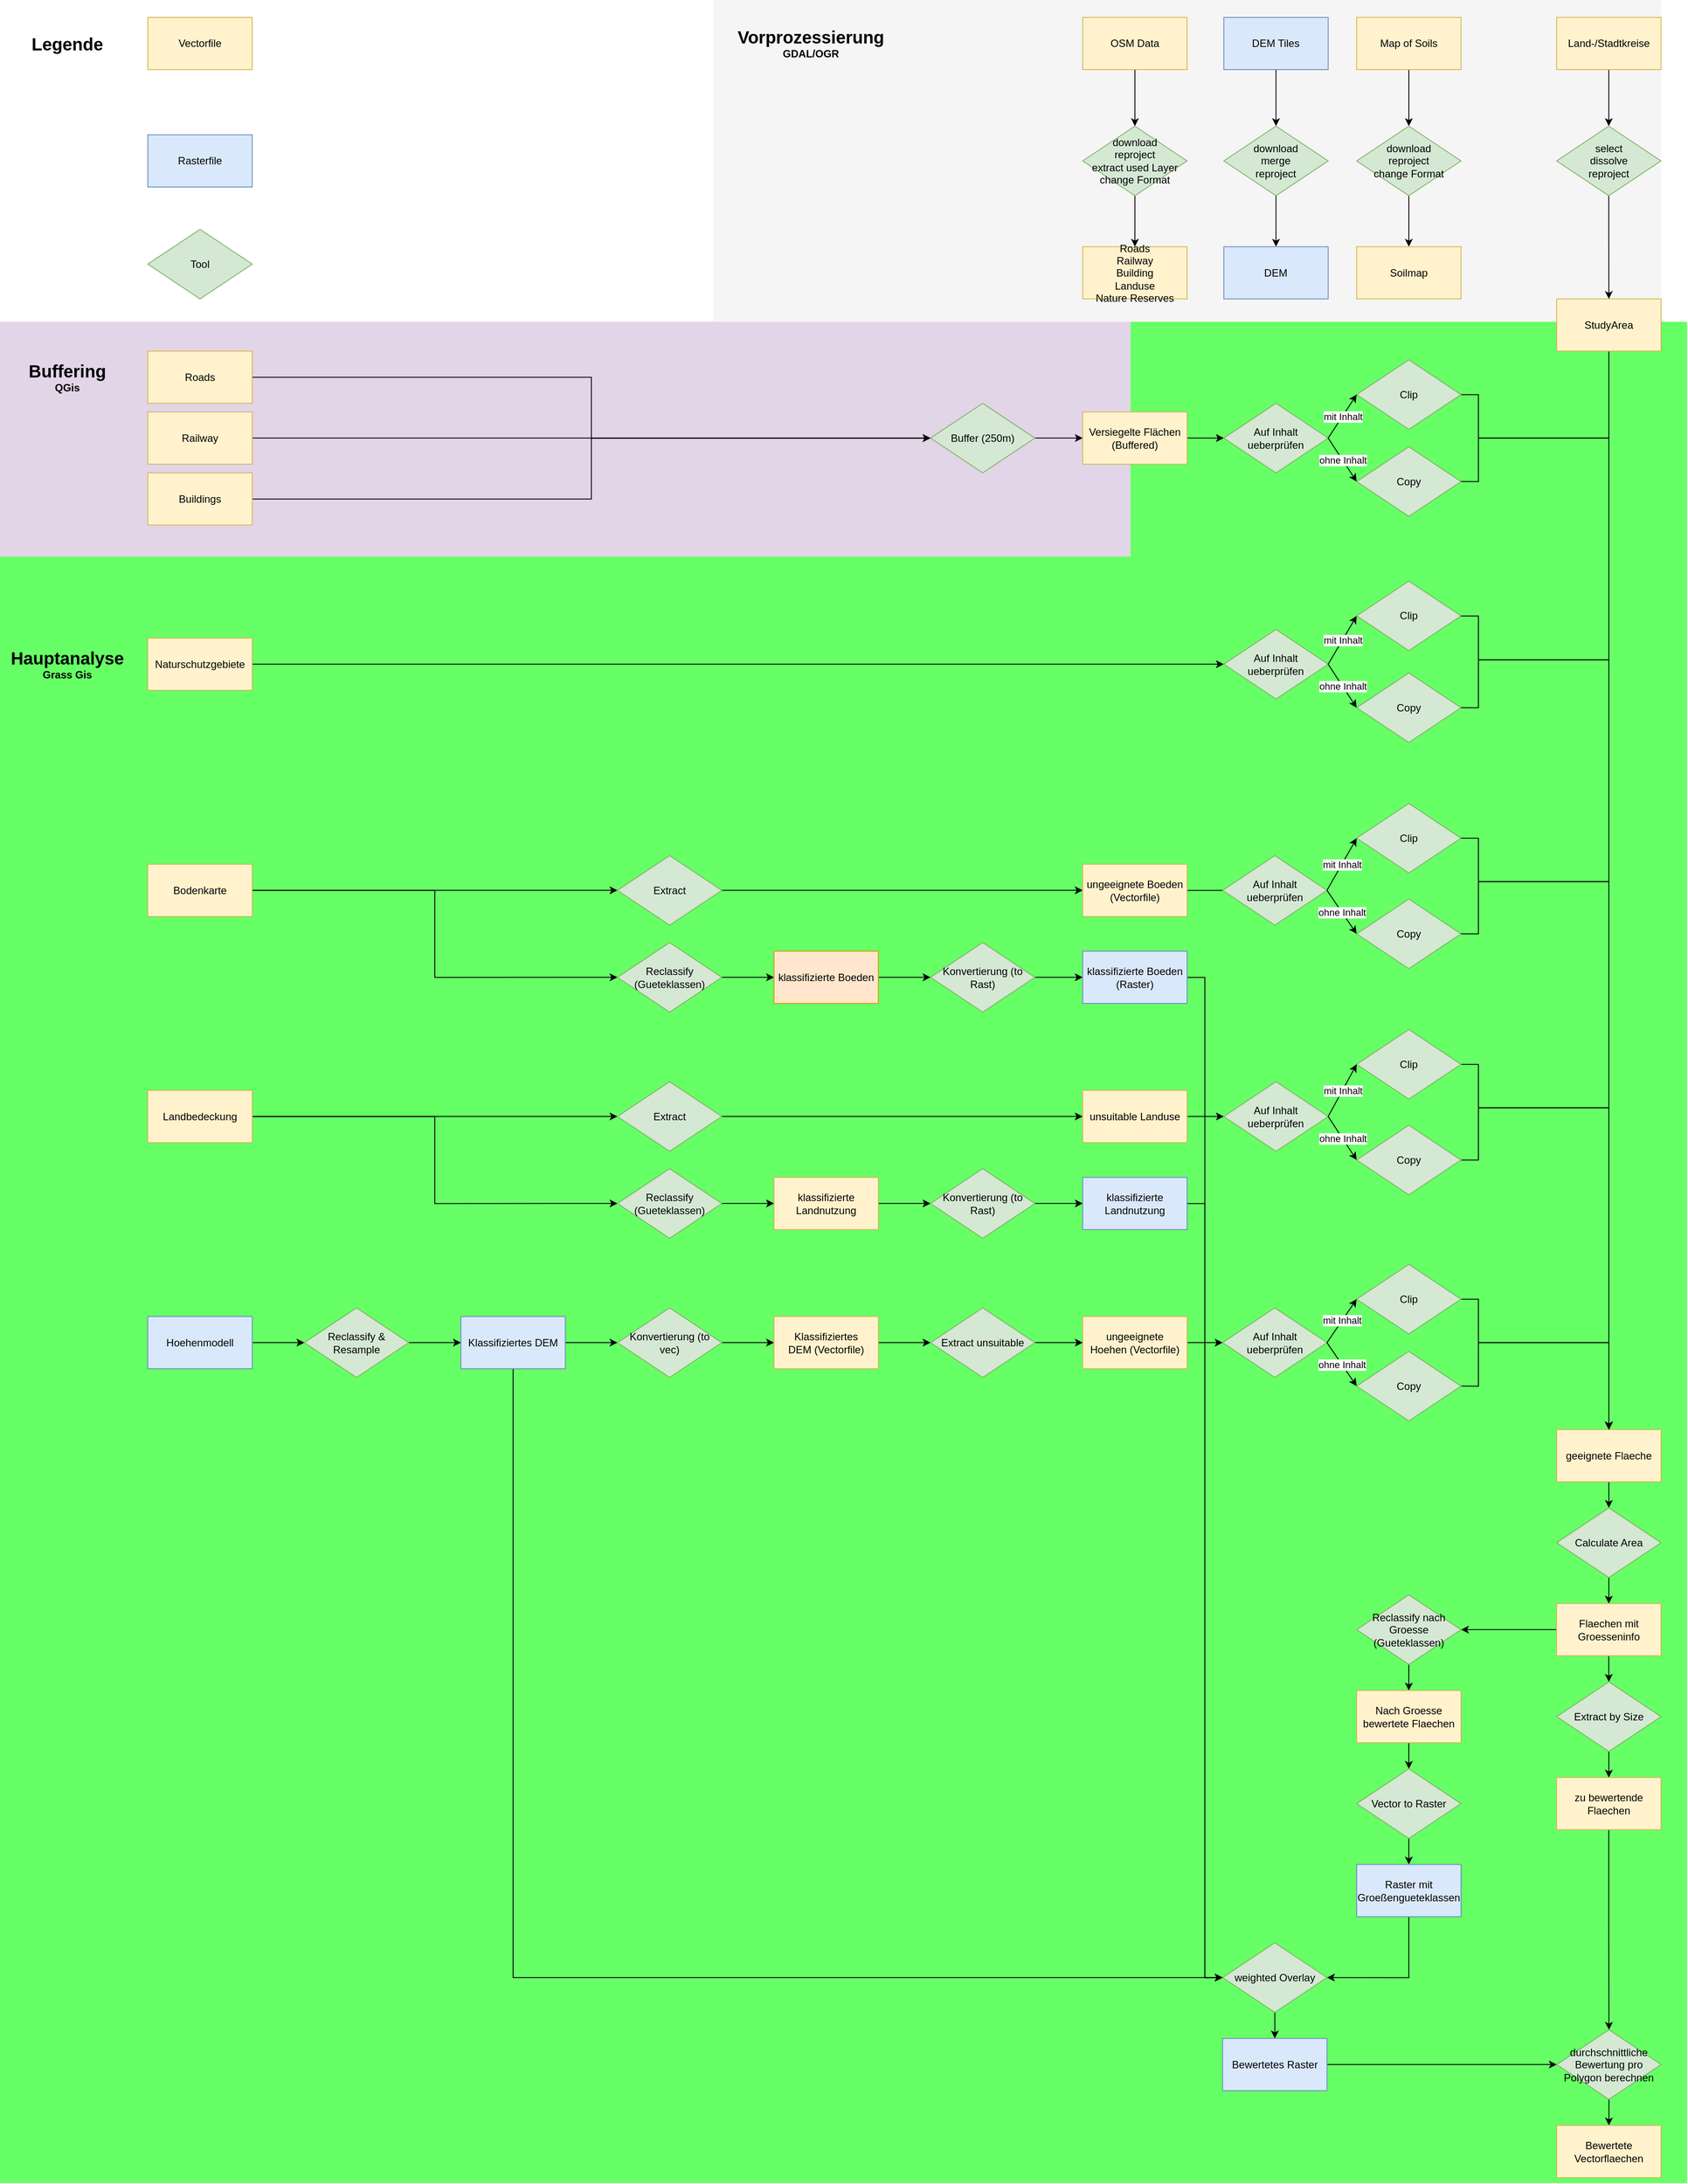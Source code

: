 <mxfile version="12.5.8" type="github">
  <diagram name="Page-1" id="74e2e168-ea6b-b213-b513-2b3c1d86103e">
    <mxGraphModel dx="5252" dy="2192" grid="1" gridSize="10" guides="1" tooltips="1" connect="1" arrows="1" fold="1" page="1" pageScale="1" pageWidth="1100" pageHeight="850" background="#ffffff" math="0" shadow="0">
      <root>
        <mxCell id="0"/>
        <mxCell id="1" parent="0"/>
        <mxCell id="8oQanXWnrEZ4gpZD9yEe-110" value="" style="rounded=0;whiteSpace=wrap;html=1;strokeColor=none;fillColor=#FFFFFF;fontColor=#333333;" vertex="1" parent="1">
          <mxGeometry x="-850" y="30" width="830" height="370" as="geometry"/>
        </mxCell>
        <mxCell id="8oQanXWnrEZ4gpZD9yEe-109" value="" style="rounded=0;whiteSpace=wrap;html=1;strokeColor=none;fillColor=#66FF66;fontColor=#ffffff;" vertex="1" parent="1">
          <mxGeometry x="-850" y="400" width="1940" height="2140" as="geometry"/>
        </mxCell>
        <mxCell id="8oQanXWnrEZ4gpZD9yEe-1" value="" style="rounded=0;whiteSpace=wrap;html=1;fillColor=#e1d5e7;strokeColor=none;" vertex="1" parent="1">
          <mxGeometry x="-850" y="400" width="1300" height="270" as="geometry"/>
        </mxCell>
        <mxCell id="02k9XBF83qQ_lQAx6dkW-22" value="" style="rounded=0;whiteSpace=wrap;html=1;strokeColor=none;fillColor=#f5f5f5;fontColor=#333333;" parent="1" vertex="1">
          <mxGeometry x="-30.08" y="30" width="1090" height="370" as="geometry"/>
        </mxCell>
        <mxCell id="8oQanXWnrEZ4gpZD9yEe-61" value="" style="edgeStyle=orthogonalEdgeStyle;rounded=0;orthogonalLoop=1;jettySize=auto;html=1;entryX=0.5;entryY=0;entryDx=0;entryDy=0;" edge="1" parent="1" source="YQuQHNUxm1Ny_sPRnxGU-1" target="YQuQHNUxm1Ny_sPRnxGU-9">
          <mxGeometry relative="1" as="geometry">
            <mxPoint x="1000.0" y="1873.67" as="targetPoint"/>
          </mxGeometry>
        </mxCell>
        <mxCell id="YQuQHNUxm1Ny_sPRnxGU-1" value="StudyArea" style="rounded=0;whiteSpace=wrap;html=1;fillColor=#fff2cc;strokeColor=#d6b656;" parent="1" vertex="1">
          <mxGeometry x="940.0" y="373.67" width="120" height="60" as="geometry"/>
        </mxCell>
        <mxCell id="8oQanXWnrEZ4gpZD9yEe-12" value="" style="edgeStyle=orthogonalEdgeStyle;rounded=0;orthogonalLoop=1;jettySize=auto;html=1;" edge="1" parent="1" source="YQuQHNUxm1Ny_sPRnxGU-2" target="8oQanXWnrEZ4gpZD9yEe-9">
          <mxGeometry relative="1" as="geometry"/>
        </mxCell>
        <mxCell id="YQuQHNUxm1Ny_sPRnxGU-2" value="Versiegelte Flächen (Buffered)" style="rounded=0;whiteSpace=wrap;html=1;fillColor=#fff2cc;strokeColor=#d6b656;" parent="1" vertex="1">
          <mxGeometry x="395" y="503.67" width="120" height="60" as="geometry"/>
        </mxCell>
        <mxCell id="YQuQHNUxm1Ny_sPRnxGU-3" value="Clip" style="rhombus;whiteSpace=wrap;html=1;fillColor=#d5e8d4;strokeColor=#82b366;" parent="1" vertex="1">
          <mxGeometry x="710.0" y="443.67" width="120" height="80" as="geometry"/>
        </mxCell>
        <mxCell id="8oQanXWnrEZ4gpZD9yEe-21" value="" style="edgeStyle=orthogonalEdgeStyle;rounded=0;orthogonalLoop=1;jettySize=auto;html=1;" edge="1" parent="1" source="YQuQHNUxm1Ny_sPRnxGU-5" target="YQuQHNUxm1Ny_sPRnxGU-2">
          <mxGeometry relative="1" as="geometry"/>
        </mxCell>
        <mxCell id="YQuQHNUxm1Ny_sPRnxGU-5" value="Buffer (250m)" style="rhombus;whiteSpace=wrap;html=1;fillColor=#d5e8d4;strokeColor=#82b366;" parent="1" vertex="1">
          <mxGeometry x="220" y="493.67" width="120" height="80" as="geometry"/>
        </mxCell>
        <mxCell id="YQuQHNUxm1Ny_sPRnxGU-8" style="edgeStyle=orthogonalEdgeStyle;rounded=0;orthogonalLoop=1;jettySize=auto;html=1;" parent="1" source="YQuQHNUxm1Ny_sPRnxGU-7" target="YQuQHNUxm1Ny_sPRnxGU-5" edge="1">
          <mxGeometry relative="1" as="geometry"/>
        </mxCell>
        <mxCell id="YQuQHNUxm1Ny_sPRnxGU-7" value="Railway" style="rounded=0;whiteSpace=wrap;html=1;fillColor=#fff2cc;strokeColor=#d6b656;" parent="1" vertex="1">
          <mxGeometry x="-680.0" y="503.67" width="120" height="60" as="geometry"/>
        </mxCell>
        <mxCell id="8oQanXWnrEZ4gpZD9yEe-92" value="" style="edgeStyle=orthogonalEdgeStyle;rounded=0;orthogonalLoop=1;jettySize=auto;html=1;" edge="1" parent="1" source="YQuQHNUxm1Ny_sPRnxGU-9" target="qFD4K8OoTw0i0g5v4AV5-72">
          <mxGeometry relative="1" as="geometry"/>
        </mxCell>
        <mxCell id="YQuQHNUxm1Ny_sPRnxGU-9" value="geeignete Flaeche" style="rounded=0;whiteSpace=wrap;html=1;fillColor=#fff2cc;strokeColor=#d6b656;" parent="1" vertex="1">
          <mxGeometry x="940.0" y="1673.67" width="120" height="60" as="geometry"/>
        </mxCell>
        <mxCell id="YQuQHNUxm1Ny_sPRnxGU-12" style="edgeStyle=orthogonalEdgeStyle;rounded=0;orthogonalLoop=1;jettySize=auto;html=1;" parent="1" edge="1">
          <mxGeometry relative="1" as="geometry">
            <mxPoint x="-40" y="259.857" as="sourcePoint"/>
          </mxGeometry>
        </mxCell>
        <mxCell id="YQuQHNUxm1Ny_sPRnxGU-14" style="edgeStyle=orthogonalEdgeStyle;rounded=0;orthogonalLoop=1;jettySize=auto;html=1;" parent="1" edge="1">
          <mxGeometry relative="1" as="geometry">
            <mxPoint x="117" y="260" as="sourcePoint"/>
          </mxGeometry>
        </mxCell>
        <mxCell id="YQuQHNUxm1Ny_sPRnxGU-17" style="edgeStyle=orthogonalEdgeStyle;rounded=0;orthogonalLoop=1;jettySize=auto;html=1;entryX=0;entryY=0.5;entryDx=0;entryDy=0;" parent="1" source="YQuQHNUxm1Ny_sPRnxGU-18" target="YQuQHNUxm1Ny_sPRnxGU-20" edge="1">
          <mxGeometry relative="1" as="geometry"/>
        </mxCell>
        <mxCell id="YQuQHNUxm1Ny_sPRnxGU-31" style="edgeStyle=orthogonalEdgeStyle;rounded=0;orthogonalLoop=1;jettySize=auto;html=1;entryX=0;entryY=0.5;entryDx=0;entryDy=0;" parent="1" source="YQuQHNUxm1Ny_sPRnxGU-18" target="YQuQHNUxm1Ny_sPRnxGU-30" edge="1">
          <mxGeometry relative="1" as="geometry"/>
        </mxCell>
        <mxCell id="YQuQHNUxm1Ny_sPRnxGU-18" value="Bodenkarte" style="rounded=0;whiteSpace=wrap;html=1;fillColor=#fff2cc;strokeColor=#d6b656;" parent="1" vertex="1">
          <mxGeometry x="-680.0" y="1023.67" width="120" height="60" as="geometry"/>
        </mxCell>
        <mxCell id="YQuQHNUxm1Ny_sPRnxGU-19" style="edgeStyle=orthogonalEdgeStyle;rounded=0;orthogonalLoop=1;jettySize=auto;html=1;entryX=0;entryY=0.5;entryDx=0;entryDy=0;" parent="1" source="YQuQHNUxm1Ny_sPRnxGU-20" target="YQuQHNUxm1Ny_sPRnxGU-40" edge="1">
          <mxGeometry relative="1" as="geometry">
            <mxPoint x="355" y="1053.67" as="targetPoint"/>
          </mxGeometry>
        </mxCell>
        <mxCell id="YQuQHNUxm1Ny_sPRnxGU-20" value="Extract" style="rhombus;whiteSpace=wrap;html=1;fillColor=#d5e8d4;strokeColor=#82b366;" parent="1" vertex="1">
          <mxGeometry x="-140" y="1013.67" width="120" height="80" as="geometry"/>
        </mxCell>
        <mxCell id="YQuQHNUxm1Ny_sPRnxGU-22" style="edgeStyle=orthogonalEdgeStyle;rounded=0;orthogonalLoop=1;jettySize=auto;html=1;" parent="1" source="YQuQHNUxm1Ny_sPRnxGU-23" target="YQuQHNUxm1Ny_sPRnxGU-25" edge="1">
          <mxGeometry relative="1" as="geometry"/>
        </mxCell>
        <mxCell id="YQuQHNUxm1Ny_sPRnxGU-57" value="" style="edgeStyle=orthogonalEdgeStyle;rounded=0;orthogonalLoop=1;jettySize=auto;html=1;entryX=0;entryY=0.5;entryDx=0;entryDy=0;" parent="1" source="YQuQHNUxm1Ny_sPRnxGU-23" target="YQuQHNUxm1Ny_sPRnxGU-54" edge="1">
          <mxGeometry relative="1" as="geometry">
            <mxPoint x="-360" y="1423.67" as="targetPoint"/>
          </mxGeometry>
        </mxCell>
        <mxCell id="YQuQHNUxm1Ny_sPRnxGU-23" value="Landbedeckung" style="rounded=0;whiteSpace=wrap;html=1;fillColor=#fff2cc;strokeColor=#d6b656;" parent="1" vertex="1">
          <mxGeometry x="-680.0" y="1283.67" width="120" height="60" as="geometry"/>
        </mxCell>
        <mxCell id="YQuQHNUxm1Ny_sPRnxGU-24" style="edgeStyle=orthogonalEdgeStyle;rounded=0;orthogonalLoop=1;jettySize=auto;html=1;entryX=0;entryY=0.5;entryDx=0;entryDy=0;" parent="1" source="YQuQHNUxm1Ny_sPRnxGU-25" target="YQuQHNUxm1Ny_sPRnxGU-26" edge="1">
          <mxGeometry relative="1" as="geometry"/>
        </mxCell>
        <mxCell id="YQuQHNUxm1Ny_sPRnxGU-25" value="Extract" style="rhombus;whiteSpace=wrap;html=1;fillColor=#d5e8d4;strokeColor=#82b366;" parent="1" vertex="1">
          <mxGeometry x="-140" y="1273.67" width="120" height="80" as="geometry"/>
        </mxCell>
        <mxCell id="8oQanXWnrEZ4gpZD9yEe-56" value="" style="edgeStyle=orthogonalEdgeStyle;rounded=0;orthogonalLoop=1;jettySize=auto;html=1;" edge="1" parent="1" source="YQuQHNUxm1Ny_sPRnxGU-26" target="8oQanXWnrEZ4gpZD9yEe-39">
          <mxGeometry relative="1" as="geometry"/>
        </mxCell>
        <mxCell id="YQuQHNUxm1Ny_sPRnxGU-26" value="unsuitable Landuse" style="rounded=0;whiteSpace=wrap;html=1;fillColor=#fff2cc;strokeColor=#d6b656;" parent="1" vertex="1">
          <mxGeometry x="395" y="1283.67" width="120" height="60" as="geometry"/>
        </mxCell>
        <mxCell id="YQuQHNUxm1Ny_sPRnxGU-34" style="edgeStyle=orthogonalEdgeStyle;rounded=0;orthogonalLoop=1;jettySize=auto;html=1;entryX=0;entryY=0.5;entryDx=0;entryDy=0;" parent="1" source="YQuQHNUxm1Ny_sPRnxGU-30" target="YQuQHNUxm1Ny_sPRnxGU-33" edge="1">
          <mxGeometry relative="1" as="geometry"/>
        </mxCell>
        <mxCell id="YQuQHNUxm1Ny_sPRnxGU-30" value="Reclassify (Gueteklassen)" style="rhombus;whiteSpace=wrap;html=1;fillColor=#d5e8d4;strokeColor=#82b366;" parent="1" vertex="1">
          <mxGeometry x="-140" y="1113.67" width="120" height="80" as="geometry"/>
        </mxCell>
        <mxCell id="sLjhUoRTDqOXU-zefFTP-9" value="" style="edgeStyle=orthogonalEdgeStyle;rounded=0;orthogonalLoop=1;jettySize=auto;html=1;entryX=0;entryY=0.5;entryDx=0;entryDy=0;" parent="1" source="YQuQHNUxm1Ny_sPRnxGU-33" target="sLjhUoRTDqOXU-zefFTP-8" edge="1">
          <mxGeometry relative="1" as="geometry">
            <mxPoint x="175" y="1193.67" as="targetPoint"/>
          </mxGeometry>
        </mxCell>
        <mxCell id="YQuQHNUxm1Ny_sPRnxGU-33" value="klassifizierte Boeden" style="rounded=0;whiteSpace=wrap;html=1;fillColor=#ffe6cc;strokeColor=#d79b00;" parent="1" vertex="1">
          <mxGeometry x="40.0" y="1123.67" width="120" height="60" as="geometry"/>
        </mxCell>
        <mxCell id="qFD4K8OoTw0i0g5v4AV5-62" value="" style="edgeStyle=orthogonalEdgeStyle;rounded=0;orthogonalLoop=1;jettySize=auto;html=1;" parent="1" source="YQuQHNUxm1Ny_sPRnxGU-37" target="qFD4K8OoTw0i0g5v4AV5-61" edge="1">
          <mxGeometry relative="1" as="geometry"/>
        </mxCell>
        <mxCell id="YQuQHNUxm1Ny_sPRnxGU-37" value="weighted Overlay" style="rhombus;whiteSpace=wrap;html=1;fillColor=#d5e8d4;strokeColor=#82b366;" parent="1" vertex="1">
          <mxGeometry x="555.88" y="2263.67" width="120" height="80" as="geometry"/>
        </mxCell>
        <mxCell id="YQuQHNUxm1Ny_sPRnxGU-41" value="" style="edgeStyle=orthogonalEdgeStyle;rounded=0;orthogonalLoop=1;jettySize=auto;html=1;" parent="1" source="YQuQHNUxm1Ny_sPRnxGU-40" edge="1">
          <mxGeometry relative="1" as="geometry">
            <mxPoint x="580.0" y="1053.67" as="targetPoint"/>
          </mxGeometry>
        </mxCell>
        <mxCell id="YQuQHNUxm1Ny_sPRnxGU-40" value="ungeeignete Boeden (Vectorfile)" style="rounded=0;whiteSpace=wrap;html=1;fillColor=#fff2cc;strokeColor=#d6b656;" parent="1" vertex="1">
          <mxGeometry x="395" y="1023.67" width="120" height="60" as="geometry"/>
        </mxCell>
        <mxCell id="YQuQHNUxm1Ny_sPRnxGU-53" style="edgeStyle=orthogonalEdgeStyle;rounded=0;orthogonalLoop=1;jettySize=auto;html=1;entryX=0;entryY=0.5;entryDx=0;entryDy=0;" parent="1" source="YQuQHNUxm1Ny_sPRnxGU-54" target="YQuQHNUxm1Ny_sPRnxGU-55" edge="1">
          <mxGeometry relative="1" as="geometry"/>
        </mxCell>
        <mxCell id="YQuQHNUxm1Ny_sPRnxGU-54" value="Reclassify (Gueteklassen)" style="rhombus;whiteSpace=wrap;html=1;fillColor=#d5e8d4;strokeColor=#82b366;" parent="1" vertex="1">
          <mxGeometry x="-140" y="1373.67" width="120" height="80" as="geometry"/>
        </mxCell>
        <mxCell id="02k9XBF83qQ_lQAx6dkW-16" value="" style="edgeStyle=orthogonalEdgeStyle;rounded=0;orthogonalLoop=1;jettySize=auto;html=1;" parent="1" source="YQuQHNUxm1Ny_sPRnxGU-55" target="02k9XBF83qQ_lQAx6dkW-15" edge="1">
          <mxGeometry relative="1" as="geometry"/>
        </mxCell>
        <mxCell id="YQuQHNUxm1Ny_sPRnxGU-55" value="klassifizierte Landnutzung" style="rounded=0;whiteSpace=wrap;html=1;fillColor=#fff2cc;strokeColor=#d6b656;" parent="1" vertex="1">
          <mxGeometry x="40.0" y="1383.67" width="120" height="60" as="geometry"/>
        </mxCell>
        <mxCell id="8oQanXWnrEZ4gpZD9yEe-58" value="" style="edgeStyle=orthogonalEdgeStyle;rounded=0;orthogonalLoop=1;jettySize=auto;html=1;" edge="1" parent="1" source="qFD4K8OoTw0i0g5v4AV5-1" target="qFD4K8OoTw0i0g5v4AV5-2">
          <mxGeometry relative="1" as="geometry"/>
        </mxCell>
        <mxCell id="qFD4K8OoTw0i0g5v4AV5-1" value="Hoehenmodell" style="rounded=0;whiteSpace=wrap;html=1;fillColor=#dae8fc;strokeColor=#6c8ebf;" parent="1" vertex="1">
          <mxGeometry x="-680.0" y="1543.67" width="120" height="60" as="geometry"/>
        </mxCell>
        <mxCell id="qFD4K8OoTw0i0g5v4AV5-5" value="" style="edgeStyle=orthogonalEdgeStyle;rounded=0;orthogonalLoop=1;jettySize=auto;html=1;" parent="1" source="qFD4K8OoTw0i0g5v4AV5-2" target="qFD4K8OoTw0i0g5v4AV5-4" edge="1">
          <mxGeometry relative="1" as="geometry"/>
        </mxCell>
        <mxCell id="qFD4K8OoTw0i0g5v4AV5-2" value="Reclassify &amp;amp; Resample" style="rhombus;whiteSpace=wrap;html=1;fillColor=#d5e8d4;strokeColor=#82b366;" parent="1" vertex="1">
          <mxGeometry x="-500" y="1533.67" width="120" height="80" as="geometry"/>
        </mxCell>
        <mxCell id="sLjhUoRTDqOXU-zefFTP-14" value="" style="edgeStyle=orthogonalEdgeStyle;rounded=0;orthogonalLoop=1;jettySize=auto;html=1;" parent="1" source="qFD4K8OoTw0i0g5v4AV5-4" target="qFD4K8OoTw0i0g5v4AV5-7" edge="1">
          <mxGeometry relative="1" as="geometry"/>
        </mxCell>
        <mxCell id="sLjhUoRTDqOXU-zefFTP-20" value="" style="edgeStyle=orthogonalEdgeStyle;rounded=0;orthogonalLoop=1;jettySize=auto;html=1;" parent="1" source="qFD4K8OoTw0i0g5v4AV5-4" target="YQuQHNUxm1Ny_sPRnxGU-37" edge="1">
          <mxGeometry relative="1" as="geometry">
            <mxPoint x="1037.25" y="3005.67" as="targetPoint"/>
            <Array as="points">
              <mxPoint x="-260" y="2303.67"/>
            </Array>
          </mxGeometry>
        </mxCell>
        <mxCell id="qFD4K8OoTw0i0g5v4AV5-4" value="Klassifiziertes DEM" style="rounded=0;whiteSpace=wrap;html=1;fillColor=#dae8fc;strokeColor=#6c8ebf;" parent="1" vertex="1">
          <mxGeometry x="-320" y="1543.67" width="120" height="60" as="geometry"/>
        </mxCell>
        <mxCell id="8oQanXWnrEZ4gpZD9yEe-5" value="" style="edgeStyle=orthogonalEdgeStyle;rounded=0;orthogonalLoop=1;jettySize=auto;html=1;" edge="1" parent="1" source="qFD4K8OoTw0i0g5v4AV5-7" target="8oQanXWnrEZ4gpZD9yEe-4">
          <mxGeometry relative="1" as="geometry"/>
        </mxCell>
        <mxCell id="qFD4K8OoTw0i0g5v4AV5-7" value="Konvertierung (to vec)" style="rhombus;whiteSpace=wrap;html=1;fillColor=#d5e8d4;strokeColor=#82b366;" parent="1" vertex="1">
          <mxGeometry x="-140" y="1533.67" width="120" height="80" as="geometry"/>
        </mxCell>
        <mxCell id="8oQanXWnrEZ4gpZD9yEe-57" value="" style="edgeStyle=orthogonalEdgeStyle;rounded=0;orthogonalLoop=1;jettySize=auto;html=1;" edge="1" parent="1" source="qFD4K8OoTw0i0g5v4AV5-10" target="8oQanXWnrEZ4gpZD9yEe-44">
          <mxGeometry relative="1" as="geometry"/>
        </mxCell>
        <mxCell id="qFD4K8OoTw0i0g5v4AV5-10" value="ungeeignete Hoehen&amp;nbsp;(Vectorfile)" style="rounded=0;whiteSpace=wrap;html=1;fillColor=#fff2cc;strokeColor=#d6b656;" parent="1" vertex="1">
          <mxGeometry x="395" y="1543.67" width="120" height="60" as="geometry"/>
        </mxCell>
        <mxCell id="8oQanXWnrEZ4gpZD9yEe-32" value="" style="edgeStyle=orthogonalEdgeStyle;rounded=0;orthogonalLoop=1;jettySize=auto;html=1;" edge="1" parent="1" source="qFD4K8OoTw0i0g5v4AV5-37" target="8oQanXWnrEZ4gpZD9yEe-28">
          <mxGeometry relative="1" as="geometry"/>
        </mxCell>
        <mxCell id="qFD4K8OoTw0i0g5v4AV5-37" value="Naturschutzgebiete" style="rounded=0;whiteSpace=wrap;html=1;fillColor=#fff2cc;strokeColor=#d6b656;" parent="1" vertex="1">
          <mxGeometry x="-680.0" y="763.67" width="120" height="60" as="geometry"/>
        </mxCell>
        <mxCell id="qFD4K8OoTw0i0g5v4AV5-54" value="" style="edgeStyle=orthogonalEdgeStyle;rounded=0;orthogonalLoop=1;jettySize=auto;html=1;" parent="1" source="qFD4K8OoTw0i0g5v4AV5-50" target="qFD4K8OoTw0i0g5v4AV5-53" edge="1">
          <mxGeometry relative="1" as="geometry"/>
        </mxCell>
        <mxCell id="qFD4K8OoTw0i0g5v4AV5-50" value="Reclassify nach Groesse (Gueteklassen)" style="rhombus;whiteSpace=wrap;html=1;fillColor=#d5e8d4;strokeColor=#82b366;" parent="1" vertex="1">
          <mxGeometry x="710.0" y="1863.67" width="120" height="80" as="geometry"/>
        </mxCell>
        <mxCell id="qFD4K8OoTw0i0g5v4AV5-57" value="" style="edgeStyle=orthogonalEdgeStyle;rounded=0;orthogonalLoop=1;jettySize=auto;html=1;entryX=0.5;entryY=0;entryDx=0;entryDy=0;" parent="1" source="qFD4K8OoTw0i0g5v4AV5-52" target="qFD4K8OoTw0i0g5v4AV5-58" edge="1">
          <mxGeometry relative="1" as="geometry">
            <mxPoint x="1375.42" y="2753.67" as="targetPoint"/>
          </mxGeometry>
        </mxCell>
        <mxCell id="qFD4K8OoTw0i0g5v4AV5-52" value="Vector to Raster" style="rhombus;whiteSpace=wrap;html=1;fillColor=#d5e8d4;strokeColor=#82b366;" parent="1" vertex="1">
          <mxGeometry x="710.0" y="2063.67" width="120" height="80" as="geometry"/>
        </mxCell>
        <mxCell id="qFD4K8OoTw0i0g5v4AV5-55" value="" style="edgeStyle=orthogonalEdgeStyle;rounded=0;orthogonalLoop=1;jettySize=auto;html=1;" parent="1" source="qFD4K8OoTw0i0g5v4AV5-53" target="qFD4K8OoTw0i0g5v4AV5-52" edge="1">
          <mxGeometry relative="1" as="geometry"/>
        </mxCell>
        <mxCell id="qFD4K8OoTw0i0g5v4AV5-53" value="Nach Groesse bewertete Flaechen" style="rounded=0;whiteSpace=wrap;html=1;fillColor=#fff2cc;strokeColor=#d6b656;" parent="1" vertex="1">
          <mxGeometry x="710.0" y="1973.67" width="120" height="60" as="geometry"/>
        </mxCell>
        <mxCell id="8oQanXWnrEZ4gpZD9yEe-103" value="" style="edgeStyle=orthogonalEdgeStyle;rounded=0;orthogonalLoop=1;jettySize=auto;html=1;entryX=1;entryY=0.5;entryDx=0;entryDy=0;" edge="1" parent="1" source="qFD4K8OoTw0i0g5v4AV5-58" target="YQuQHNUxm1Ny_sPRnxGU-37">
          <mxGeometry relative="1" as="geometry">
            <mxPoint x="770.0" y="2313.67" as="targetPoint"/>
            <Array as="points">
              <mxPoint x="770.0" y="2303.67"/>
            </Array>
          </mxGeometry>
        </mxCell>
        <mxCell id="qFD4K8OoTw0i0g5v4AV5-58" value="Raster mit Groeßengueteklassen" style="rounded=0;whiteSpace=wrap;html=1;fillColor=#dae8fc;strokeColor=#6c8ebf;" parent="1" vertex="1">
          <mxGeometry x="710.0" y="2173.67" width="120" height="60" as="geometry"/>
        </mxCell>
        <mxCell id="8oQanXWnrEZ4gpZD9yEe-101" value="" style="edgeStyle=orthogonalEdgeStyle;rounded=0;orthogonalLoop=1;jettySize=auto;html=1;entryX=0;entryY=0.5;entryDx=0;entryDy=0;" edge="1" parent="1" source="qFD4K8OoTw0i0g5v4AV5-61" target="qFD4K8OoTw0i0g5v4AV5-63">
          <mxGeometry relative="1" as="geometry">
            <mxPoint x="755.88" y="2403.67" as="targetPoint"/>
          </mxGeometry>
        </mxCell>
        <mxCell id="qFD4K8OoTw0i0g5v4AV5-61" value="Bewertetes Raster" style="rounded=0;whiteSpace=wrap;html=1;fillColor=#dae8fc;strokeColor=#6c8ebf;" parent="1" vertex="1">
          <mxGeometry x="555.88" y="2373.67" width="120" height="60" as="geometry"/>
        </mxCell>
        <mxCell id="qFD4K8OoTw0i0g5v4AV5-69" value="" style="edgeStyle=orthogonalEdgeStyle;rounded=0;orthogonalLoop=1;jettySize=auto;html=1;entryX=0.5;entryY=0;entryDx=0;entryDy=0;" parent="1" source="qFD4K8OoTw0i0g5v4AV5-63" target="qFD4K8OoTw0i0g5v4AV5-70" edge="1">
          <mxGeometry relative="1" as="geometry">
            <mxPoint x="1046.33" y="2523.67" as="targetPoint"/>
          </mxGeometry>
        </mxCell>
        <mxCell id="qFD4K8OoTw0i0g5v4AV5-63" value="durchschnittliche Bewertung pro Polygon berechnen" style="rhombus;whiteSpace=wrap;html=1;fillColor=#d5e8d4;strokeColor=#82b366;" parent="1" vertex="1">
          <mxGeometry x="940.08" y="2363.67" width="120" height="80" as="geometry"/>
        </mxCell>
        <mxCell id="qFD4K8OoTw0i0g5v4AV5-70" value="Bewertete Vectorflaechen" style="rounded=0;whiteSpace=wrap;html=1;fillColor=#fff2cc;strokeColor=#d6b656;" parent="1" vertex="1">
          <mxGeometry x="940.0" y="2473.67" width="120" height="60" as="geometry"/>
        </mxCell>
        <mxCell id="qFD4K8OoTw0i0g5v4AV5-71" value="" style="edgeStyle=orthogonalEdgeStyle;rounded=0;orthogonalLoop=1;jettySize=auto;html=1;" parent="1" source="qFD4K8OoTw0i0g5v4AV5-72" target="qFD4K8OoTw0i0g5v4AV5-74" edge="1">
          <mxGeometry relative="1" as="geometry"/>
        </mxCell>
        <mxCell id="qFD4K8OoTw0i0g5v4AV5-72" value="Calculate Area" style="rhombus;whiteSpace=wrap;html=1;fillColor=#d5e8d4;strokeColor=#82b366;" parent="1" vertex="1">
          <mxGeometry x="940.0" y="1763.67" width="120" height="80" as="geometry"/>
        </mxCell>
        <mxCell id="8oQanXWnrEZ4gpZD9yEe-93" value="" style="edgeStyle=orthogonalEdgeStyle;rounded=0;orthogonalLoop=1;jettySize=auto;html=1;" edge="1" parent="1" source="qFD4K8OoTw0i0g5v4AV5-74" target="qFD4K8OoTw0i0g5v4AV5-50">
          <mxGeometry relative="1" as="geometry"/>
        </mxCell>
        <mxCell id="8oQanXWnrEZ4gpZD9yEe-97" value="" style="edgeStyle=orthogonalEdgeStyle;rounded=0;orthogonalLoop=1;jettySize=auto;html=1;" edge="1" parent="1" source="qFD4K8OoTw0i0g5v4AV5-74" target="8oQanXWnrEZ4gpZD9yEe-96">
          <mxGeometry relative="1" as="geometry"/>
        </mxCell>
        <mxCell id="qFD4K8OoTw0i0g5v4AV5-74" value="Flaechen mit Groesseninfo" style="rounded=0;whiteSpace=wrap;html=1;fillColor=#fff2cc;strokeColor=#d6b656;" parent="1" vertex="1">
          <mxGeometry x="939.92" y="1873.67" width="120" height="60" as="geometry"/>
        </mxCell>
        <mxCell id="8oQanXWnrEZ4gpZD9yEe-99" value="" style="edgeStyle=orthogonalEdgeStyle;rounded=0;orthogonalLoop=1;jettySize=auto;html=1;" edge="1" parent="1" source="8oQanXWnrEZ4gpZD9yEe-94" target="qFD4K8OoTw0i0g5v4AV5-63">
          <mxGeometry relative="1" as="geometry"/>
        </mxCell>
        <mxCell id="8oQanXWnrEZ4gpZD9yEe-94" value="zu bewertende Flaechen" style="rounded=0;whiteSpace=wrap;html=1;fillColor=#fff2cc;strokeColor=#d6b656;" vertex="1" parent="1">
          <mxGeometry x="939.92" y="2073.67" width="120" height="60" as="geometry"/>
        </mxCell>
        <mxCell id="qFD4K8OoTw0i0g5v4AV5-77" value="Vectorfile" style="rounded=0;whiteSpace=wrap;html=1;fillColor=#fff2cc;strokeColor=#d6b656;" parent="1" vertex="1">
          <mxGeometry x="-680.0" y="50" width="120" height="60" as="geometry"/>
        </mxCell>
        <mxCell id="qFD4K8OoTw0i0g5v4AV5-78" value="Rasterfile" style="rounded=0;whiteSpace=wrap;html=1;fillColor=#dae8fc;strokeColor=#6c8ebf;" parent="1" vertex="1">
          <mxGeometry x="-680.0" y="185" width="120" height="60" as="geometry"/>
        </mxCell>
        <mxCell id="qFD4K8OoTw0i0g5v4AV5-79" value="Tool" style="rhombus;whiteSpace=wrap;html=1;fillColor=#d5e8d4;strokeColor=#82b366;" parent="1" vertex="1">
          <mxGeometry x="-680.0" y="293.67" width="120" height="80" as="geometry"/>
        </mxCell>
        <mxCell id="02k9XBF83qQ_lQAx6dkW-1" value="&lt;div&gt;&lt;b&gt;&lt;font style=&quot;font-size: 20px&quot;&gt;Hauptanalyse&lt;/font&gt;&lt;br&gt;&lt;/b&gt;&lt;/div&gt;&lt;div&gt;&lt;b&gt;Grass Gis&lt;/b&gt;&lt;/div&gt;" style="text;html=1;strokeColor=none;fillColor=none;align=center;verticalAlign=middle;whiteSpace=wrap;rounded=0;" parent="1" vertex="1">
          <mxGeometry x="-850" y="753.67" width="155" height="80" as="geometry"/>
        </mxCell>
        <mxCell id="02k9XBF83qQ_lQAx6dkW-7" value="" style="edgeStyle=orthogonalEdgeStyle;rounded=0;orthogonalLoop=1;jettySize=auto;html=1;" parent="1" source="02k9XBF83qQ_lQAx6dkW-5" target="02k9XBF83qQ_lQAx6dkW-6" edge="1">
          <mxGeometry relative="1" as="geometry"/>
        </mxCell>
        <mxCell id="02k9XBF83qQ_lQAx6dkW-5" value="Land-/Stadtkreise" style="rounded=0;whiteSpace=wrap;html=1;fillColor=#fff2cc;strokeColor=#d6b656;" parent="1" vertex="1">
          <mxGeometry x="939.92" y="50" width="120" height="60" as="geometry"/>
        </mxCell>
        <mxCell id="02k9XBF83qQ_lQAx6dkW-9" value="" style="edgeStyle=orthogonalEdgeStyle;rounded=0;orthogonalLoop=1;jettySize=auto;html=1;entryX=0.5;entryY=0;entryDx=0;entryDy=0;" parent="1" source="02k9XBF83qQ_lQAx6dkW-6" target="YQuQHNUxm1Ny_sPRnxGU-1" edge="1">
          <mxGeometry relative="1" as="geometry">
            <mxPoint x="999.92" y="285" as="targetPoint"/>
          </mxGeometry>
        </mxCell>
        <mxCell id="02k9XBF83qQ_lQAx6dkW-6" value="&lt;div&gt;select&lt;/div&gt;&lt;div&gt;dissolve&lt;/div&gt;&lt;div&gt;reproject&lt;br&gt;&lt;/div&gt;" style="rhombus;whiteSpace=wrap;html=1;fillColor=#d5e8d4;strokeColor=#82b366;" parent="1" vertex="1">
          <mxGeometry x="939.92" y="175" width="120" height="80" as="geometry"/>
        </mxCell>
        <mxCell id="02k9XBF83qQ_lQAx6dkW-12" value="" style="edgeStyle=orthogonalEdgeStyle;rounded=0;orthogonalLoop=1;jettySize=auto;html=1;" parent="1" source="02k9XBF83qQ_lQAx6dkW-10" target="02k9XBF83qQ_lQAx6dkW-11" edge="1">
          <mxGeometry relative="1" as="geometry"/>
        </mxCell>
        <mxCell id="02k9XBF83qQ_lQAx6dkW-10" value="&lt;div&gt;DEM Tiles&lt;/div&gt;" style="rounded=0;whiteSpace=wrap;html=1;fillColor=#dae8fc;strokeColor=#6c8ebf;" parent="1" vertex="1">
          <mxGeometry x="557.25" y="50" width="120" height="60" as="geometry"/>
        </mxCell>
        <mxCell id="02k9XBF83qQ_lQAx6dkW-14" value="" style="edgeStyle=orthogonalEdgeStyle;rounded=0;orthogonalLoop=1;jettySize=auto;html=1;" parent="1" source="02k9XBF83qQ_lQAx6dkW-11" target="02k9XBF83qQ_lQAx6dkW-13" edge="1">
          <mxGeometry relative="1" as="geometry"/>
        </mxCell>
        <mxCell id="02k9XBF83qQ_lQAx6dkW-11" value="&lt;div&gt;download&lt;/div&gt;&lt;div&gt;merge&lt;/div&gt;&lt;div&gt;reproject&lt;br&gt;&lt;/div&gt;" style="rhombus;whiteSpace=wrap;html=1;fillColor=#d5e8d4;strokeColor=#82b366;" parent="1" vertex="1">
          <mxGeometry x="557.25" y="175" width="120" height="80" as="geometry"/>
        </mxCell>
        <mxCell id="02k9XBF83qQ_lQAx6dkW-13" value="&lt;div&gt;DEM&lt;/div&gt;" style="rounded=0;whiteSpace=wrap;html=1;fillColor=#dae8fc;strokeColor=#6c8ebf;" parent="1" vertex="1">
          <mxGeometry x="557.25" y="313.67" width="120" height="60" as="geometry"/>
        </mxCell>
        <mxCell id="02k9XBF83qQ_lQAx6dkW-18" value="" style="edgeStyle=orthogonalEdgeStyle;rounded=0;orthogonalLoop=1;jettySize=auto;html=1;" parent="1" source="02k9XBF83qQ_lQAx6dkW-15" target="02k9XBF83qQ_lQAx6dkW-17" edge="1">
          <mxGeometry relative="1" as="geometry"/>
        </mxCell>
        <mxCell id="02k9XBF83qQ_lQAx6dkW-15" value="Konvertierung (to Rast)" style="rhombus;whiteSpace=wrap;html=1;fillColor=#d5e8d4;strokeColor=#82b366;" parent="1" vertex="1">
          <mxGeometry x="220" y="1373.67" width="120" height="80" as="geometry"/>
        </mxCell>
        <mxCell id="8oQanXWnrEZ4gpZD9yEe-105" value="" style="edgeStyle=orthogonalEdgeStyle;rounded=0;orthogonalLoop=1;jettySize=auto;html=1;entryX=0;entryY=0.5;entryDx=0;entryDy=0;" edge="1" parent="1" source="02k9XBF83qQ_lQAx6dkW-17" target="YQuQHNUxm1Ny_sPRnxGU-37">
          <mxGeometry relative="1" as="geometry">
            <mxPoint x="595.0" y="1413.67" as="targetPoint"/>
          </mxGeometry>
        </mxCell>
        <mxCell id="02k9XBF83qQ_lQAx6dkW-17" value="klassifizierte Landnutzung" style="rounded=0;whiteSpace=wrap;html=1;fillColor=#dae8fc;strokeColor=#6c8ebf;" parent="1" vertex="1">
          <mxGeometry x="395" y="1383.67" width="120" height="60" as="geometry"/>
        </mxCell>
        <mxCell id="02k9XBF83qQ_lQAx6dkW-19" value="&lt;div&gt;&lt;b&gt;&lt;font style=&quot;font-size: 20px&quot;&gt;Vorprozessierung&lt;/font&gt;&lt;br&gt;&lt;/b&gt;&lt;/div&gt;&lt;div&gt;&lt;b&gt;GDAL/OGR&lt;/b&gt;&lt;/div&gt;" style="text;html=1;strokeColor=none;fillColor=none;align=center;verticalAlign=middle;whiteSpace=wrap;rounded=0;" parent="1" vertex="1">
          <mxGeometry x="5.0" y="50" width="155" height="60" as="geometry"/>
        </mxCell>
        <mxCell id="sLjhUoRTDqOXU-zefFTP-7" value="" style="edgeStyle=orthogonalEdgeStyle;rounded=0;orthogonalLoop=1;jettySize=auto;html=1;" parent="1" source="sLjhUoRTDqOXU-zefFTP-2" target="YQuQHNUxm1Ny_sPRnxGU-5" edge="1">
          <mxGeometry relative="1" as="geometry">
            <mxPoint x="230" y="463.67" as="targetPoint"/>
          </mxGeometry>
        </mxCell>
        <mxCell id="sLjhUoRTDqOXU-zefFTP-2" value="Roads" style="rounded=0;whiteSpace=wrap;html=1;fillColor=#fff2cc;strokeColor=#d6b656;" parent="1" vertex="1">
          <mxGeometry x="-680.0" y="433.67" width="120" height="60" as="geometry"/>
        </mxCell>
        <mxCell id="sLjhUoRTDqOXU-zefFTP-5" value="" style="edgeStyle=orthogonalEdgeStyle;rounded=0;orthogonalLoop=1;jettySize=auto;html=1;" parent="1" source="sLjhUoRTDqOXU-zefFTP-3" target="YQuQHNUxm1Ny_sPRnxGU-5" edge="1">
          <mxGeometry relative="1" as="geometry">
            <mxPoint x="230" y="603.67" as="targetPoint"/>
          </mxGeometry>
        </mxCell>
        <mxCell id="sLjhUoRTDqOXU-zefFTP-3" value="Buildings" style="rounded=0;whiteSpace=wrap;html=1;fillColor=#fff2cc;strokeColor=#d6b656;" parent="1" vertex="1">
          <mxGeometry x="-680.0" y="573.67" width="120" height="60" as="geometry"/>
        </mxCell>
        <mxCell id="sLjhUoRTDqOXU-zefFTP-11" value="" style="edgeStyle=orthogonalEdgeStyle;rounded=0;orthogonalLoop=1;jettySize=auto;html=1;" parent="1" source="sLjhUoRTDqOXU-zefFTP-8" target="sLjhUoRTDqOXU-zefFTP-10" edge="1">
          <mxGeometry relative="1" as="geometry"/>
        </mxCell>
        <mxCell id="sLjhUoRTDqOXU-zefFTP-8" value="Konvertierung (to Rast)" style="rhombus;whiteSpace=wrap;html=1;fillColor=#d5e8d4;strokeColor=#82b366;" parent="1" vertex="1">
          <mxGeometry x="220" y="1113.67" width="120" height="80" as="geometry"/>
        </mxCell>
        <mxCell id="8oQanXWnrEZ4gpZD9yEe-107" value="" style="edgeStyle=orthogonalEdgeStyle;rounded=0;orthogonalLoop=1;jettySize=auto;html=1;entryX=0;entryY=0.5;entryDx=0;entryDy=0;" edge="1" parent="1" source="sLjhUoRTDqOXU-zefFTP-10" target="YQuQHNUxm1Ny_sPRnxGU-37">
          <mxGeometry relative="1" as="geometry">
            <mxPoint x="595.0" y="1153.67" as="targetPoint"/>
          </mxGeometry>
        </mxCell>
        <mxCell id="sLjhUoRTDqOXU-zefFTP-10" value="klassifizierte Boeden (Raster)" style="rounded=0;whiteSpace=wrap;html=1;fillColor=#dae8fc;strokeColor=#6c8ebf;" parent="1" vertex="1">
          <mxGeometry x="395" y="1123.67" width="120" height="60" as="geometry"/>
        </mxCell>
        <mxCell id="sLjhUoRTDqOXU-zefFTP-23" value="" style="edgeStyle=orthogonalEdgeStyle;rounded=0;orthogonalLoop=1;jettySize=auto;html=1;" parent="1" source="sLjhUoRTDqOXU-zefFTP-21" target="sLjhUoRTDqOXU-zefFTP-22" edge="1">
          <mxGeometry relative="1" as="geometry"/>
        </mxCell>
        <mxCell id="sLjhUoRTDqOXU-zefFTP-21" value="OSM Data" style="rounded=0;whiteSpace=wrap;html=1;fillColor=#fff2cc;strokeColor=#d6b656;" parent="1" vertex="1">
          <mxGeometry x="395.0" y="50" width="120" height="60" as="geometry"/>
        </mxCell>
        <mxCell id="sLjhUoRTDqOXU-zefFTP-25" value="" style="edgeStyle=orthogonalEdgeStyle;rounded=0;orthogonalLoop=1;jettySize=auto;html=1;" parent="1" source="sLjhUoRTDqOXU-zefFTP-22" target="sLjhUoRTDqOXU-zefFTP-24" edge="1">
          <mxGeometry relative="1" as="geometry"/>
        </mxCell>
        <mxCell id="sLjhUoRTDqOXU-zefFTP-22" value="&lt;div&gt;download&lt;/div&gt;&lt;div&gt;reproject&lt;/div&gt;&lt;div&gt;extract used Layer&lt;/div&gt;&lt;div&gt;change Format&lt;br&gt;&lt;/div&gt;" style="rhombus;whiteSpace=wrap;html=1;fillColor=#d5e8d4;strokeColor=#82b366;" parent="1" vertex="1">
          <mxGeometry x="395.0" y="175" width="120" height="80" as="geometry"/>
        </mxCell>
        <mxCell id="sLjhUoRTDqOXU-zefFTP-24" value="&lt;div&gt;Roads&lt;/div&gt;&lt;div&gt;Railway&lt;/div&gt;&lt;div&gt;Building&lt;/div&gt;&lt;div&gt;Landuse&lt;/div&gt;&lt;div&gt;Nature Reserves&lt;br&gt;&lt;/div&gt;" style="rounded=0;whiteSpace=wrap;html=1;fillColor=#fff2cc;strokeColor=#d6b656;" parent="1" vertex="1">
          <mxGeometry x="395.0" y="313.67" width="120" height="60" as="geometry"/>
        </mxCell>
        <mxCell id="sLjhUoRTDqOXU-zefFTP-26" value="" style="edgeStyle=orthogonalEdgeStyle;rounded=0;orthogonalLoop=1;jettySize=auto;html=1;" parent="1" source="sLjhUoRTDqOXU-zefFTP-27" target="sLjhUoRTDqOXU-zefFTP-29" edge="1">
          <mxGeometry relative="1" as="geometry"/>
        </mxCell>
        <mxCell id="sLjhUoRTDqOXU-zefFTP-27" value="Map of Soils" style="rounded=0;whiteSpace=wrap;html=1;fillColor=#fff2cc;strokeColor=#d6b656;" parent="1" vertex="1">
          <mxGeometry x="710" y="50" width="120" height="60" as="geometry"/>
        </mxCell>
        <mxCell id="sLjhUoRTDqOXU-zefFTP-28" value="" style="edgeStyle=orthogonalEdgeStyle;rounded=0;orthogonalLoop=1;jettySize=auto;html=1;" parent="1" source="sLjhUoRTDqOXU-zefFTP-29" target="sLjhUoRTDqOXU-zefFTP-30" edge="1">
          <mxGeometry relative="1" as="geometry"/>
        </mxCell>
        <mxCell id="sLjhUoRTDqOXU-zefFTP-29" value="&lt;div&gt;download&lt;/div&gt;&lt;div&gt;reproject&lt;/div&gt;&lt;div&gt;change Format&lt;br&gt;&lt;/div&gt;" style="rhombus;whiteSpace=wrap;html=1;fillColor=#d5e8d4;strokeColor=#82b366;" parent="1" vertex="1">
          <mxGeometry x="710" y="175" width="120" height="80" as="geometry"/>
        </mxCell>
        <mxCell id="sLjhUoRTDqOXU-zefFTP-30" value="Soilmap" style="rounded=0;whiteSpace=wrap;html=1;fillColor=#fff2cc;strokeColor=#d6b656;" parent="1" vertex="1">
          <mxGeometry x="710" y="313.67" width="120" height="60" as="geometry"/>
        </mxCell>
        <mxCell id="8oQanXWnrEZ4gpZD9yEe-2" value="&lt;div&gt;&lt;b style=&quot;font-size: 20px&quot;&gt;Buffering&lt;/b&gt;&lt;/div&gt;&lt;div&gt;&lt;b&gt;QGis&lt;/b&gt;&lt;/div&gt;" style="text;html=1;strokeColor=none;fillColor=none;align=center;verticalAlign=middle;whiteSpace=wrap;rounded=0;" vertex="1" parent="1">
          <mxGeometry x="-850.0" y="423.67" width="155" height="80" as="geometry"/>
        </mxCell>
        <mxCell id="8oQanXWnrEZ4gpZD9yEe-7" value="" style="edgeStyle=orthogonalEdgeStyle;rounded=0;orthogonalLoop=1;jettySize=auto;html=1;" edge="1" parent="1" source="8oQanXWnrEZ4gpZD9yEe-4" target="8oQanXWnrEZ4gpZD9yEe-6">
          <mxGeometry relative="1" as="geometry"/>
        </mxCell>
        <mxCell id="8oQanXWnrEZ4gpZD9yEe-4" value="Klassifiziertes DEM&amp;nbsp;(Vectorfile)" style="rounded=0;whiteSpace=wrap;html=1;fillColor=#fff2cc;strokeColor=#d6b656;" vertex="1" parent="1">
          <mxGeometry x="40.0" y="1543.67" width="120" height="60" as="geometry"/>
        </mxCell>
        <mxCell id="8oQanXWnrEZ4gpZD9yEe-8" value="" style="edgeStyle=orthogonalEdgeStyle;rounded=0;orthogonalLoop=1;jettySize=auto;html=1;" edge="1" parent="1" source="8oQanXWnrEZ4gpZD9yEe-6" target="qFD4K8OoTw0i0g5v4AV5-10">
          <mxGeometry relative="1" as="geometry"/>
        </mxCell>
        <mxCell id="8oQanXWnrEZ4gpZD9yEe-6" value="Extract unsuitable" style="rhombus;whiteSpace=wrap;html=1;fillColor=#d5e8d4;strokeColor=#82b366;" vertex="1" parent="1">
          <mxGeometry x="220" y="1533.67" width="120" height="80" as="geometry"/>
        </mxCell>
        <mxCell id="8oQanXWnrEZ4gpZD9yEe-9" value="Auf Inhalt ueberprüfen" style="rhombus;whiteSpace=wrap;html=1;fillColor=#d5e8d4;strokeColor=#82b366;" vertex="1" parent="1">
          <mxGeometry x="557.25" y="493.67" width="120" height="80" as="geometry"/>
        </mxCell>
        <mxCell id="8oQanXWnrEZ4gpZD9yEe-13" value="Copy" style="rhombus;whiteSpace=wrap;html=1;fillColor=#d5e8d4;strokeColor=#82b366;" vertex="1" parent="1">
          <mxGeometry x="710.0" y="543.67" width="120" height="80" as="geometry"/>
        </mxCell>
        <mxCell id="8oQanXWnrEZ4gpZD9yEe-16" value="ohne Inhalt" style="endArrow=classic;html=1;entryX=0;entryY=0.5;entryDx=0;entryDy=0;exitX=1;exitY=0.5;exitDx=0;exitDy=0;" edge="1" parent="1" source="8oQanXWnrEZ4gpZD9yEe-9" target="8oQanXWnrEZ4gpZD9yEe-13">
          <mxGeometry width="50" height="50" relative="1" as="geometry">
            <mxPoint x="640.0" y="543.67" as="sourcePoint"/>
            <mxPoint x="792.25" y="543.67" as="targetPoint"/>
          </mxGeometry>
        </mxCell>
        <mxCell id="8oQanXWnrEZ4gpZD9yEe-17" value="mit Inhalt" style="endArrow=classic;html=1;exitX=1;exitY=0.5;exitDx=0;exitDy=0;entryX=0;entryY=0.5;entryDx=0;entryDy=0;" edge="1" parent="1" source="8oQanXWnrEZ4gpZD9yEe-9" target="YQuQHNUxm1Ny_sPRnxGU-3">
          <mxGeometry width="50" height="50" relative="1" as="geometry">
            <mxPoint x="640.0" y="543.67" as="sourcePoint"/>
            <mxPoint x="792.25" y="413.67" as="targetPoint"/>
          </mxGeometry>
        </mxCell>
        <mxCell id="8oQanXWnrEZ4gpZD9yEe-27" value="Clip" style="rhombus;whiteSpace=wrap;html=1;fillColor=#d5e8d4;strokeColor=#82b366;" vertex="1" parent="1">
          <mxGeometry x="710.0" y="698.08" width="120" height="80" as="geometry"/>
        </mxCell>
        <mxCell id="8oQanXWnrEZ4gpZD9yEe-28" value="Auf Inhalt ueberprüfen" style="rhombus;whiteSpace=wrap;html=1;fillColor=#d5e8d4;strokeColor=#82b366;" vertex="1" parent="1">
          <mxGeometry x="557.25" y="753.67" width="120" height="80" as="geometry"/>
        </mxCell>
        <mxCell id="8oQanXWnrEZ4gpZD9yEe-29" value="Copy" style="rhombus;whiteSpace=wrap;html=1;fillColor=#d5e8d4;strokeColor=#82b366;" vertex="1" parent="1">
          <mxGeometry x="710.0" y="803.67" width="120" height="80" as="geometry"/>
        </mxCell>
        <mxCell id="8oQanXWnrEZ4gpZD9yEe-30" value="ohne Inhalt" style="endArrow=classic;html=1;entryX=0;entryY=0.5;entryDx=0;entryDy=0;exitX=1;exitY=0.5;exitDx=0;exitDy=0;" edge="1" parent="1" source="8oQanXWnrEZ4gpZD9yEe-28" target="8oQanXWnrEZ4gpZD9yEe-29">
          <mxGeometry width="50" height="50" relative="1" as="geometry">
            <mxPoint x="641.37" y="803.67" as="sourcePoint"/>
            <mxPoint x="793.62" y="803.67" as="targetPoint"/>
          </mxGeometry>
        </mxCell>
        <mxCell id="8oQanXWnrEZ4gpZD9yEe-31" value="mit Inhalt" style="endArrow=classic;html=1;exitX=1;exitY=0.5;exitDx=0;exitDy=0;entryX=0;entryY=0.5;entryDx=0;entryDy=0;" edge="1" parent="1" source="8oQanXWnrEZ4gpZD9yEe-28" target="8oQanXWnrEZ4gpZD9yEe-27">
          <mxGeometry width="50" height="50" relative="1" as="geometry">
            <mxPoint x="641.37" y="803.67" as="sourcePoint"/>
            <mxPoint x="793.62" y="673.67" as="targetPoint"/>
          </mxGeometry>
        </mxCell>
        <mxCell id="8oQanXWnrEZ4gpZD9yEe-33" value="Clip" style="rhombus;whiteSpace=wrap;html=1;fillColor=#d5e8d4;strokeColor=#82b366;" vertex="1" parent="1">
          <mxGeometry x="710.0" y="953.67" width="120" height="80" as="geometry"/>
        </mxCell>
        <mxCell id="8oQanXWnrEZ4gpZD9yEe-34" value="Auf Inhalt ueberprüfen" style="rhombus;whiteSpace=wrap;html=1;fillColor=#d5e8d4;strokeColor=#82b366;" vertex="1" parent="1">
          <mxGeometry x="555.88" y="1013.67" width="120" height="80" as="geometry"/>
        </mxCell>
        <mxCell id="8oQanXWnrEZ4gpZD9yEe-35" value="Copy" style="rhombus;whiteSpace=wrap;html=1;fillColor=#d5e8d4;strokeColor=#82b366;" vertex="1" parent="1">
          <mxGeometry x="710.0" y="1063.67" width="120" height="80" as="geometry"/>
        </mxCell>
        <mxCell id="8oQanXWnrEZ4gpZD9yEe-36" value="ohne Inhalt" style="endArrow=classic;html=1;entryX=0;entryY=0.5;entryDx=0;entryDy=0;exitX=1;exitY=0.5;exitDx=0;exitDy=0;" edge="1" parent="1" source="8oQanXWnrEZ4gpZD9yEe-34" target="8oQanXWnrEZ4gpZD9yEe-35">
          <mxGeometry width="50" height="50" relative="1" as="geometry">
            <mxPoint x="640.0" y="1063.67" as="sourcePoint"/>
            <mxPoint x="792.25" y="1063.67" as="targetPoint"/>
          </mxGeometry>
        </mxCell>
        <mxCell id="8oQanXWnrEZ4gpZD9yEe-37" value="mit Inhalt" style="endArrow=classic;html=1;exitX=1;exitY=0.5;exitDx=0;exitDy=0;entryX=0;entryY=0.5;entryDx=0;entryDy=0;" edge="1" parent="1" source="8oQanXWnrEZ4gpZD9yEe-34" target="8oQanXWnrEZ4gpZD9yEe-33">
          <mxGeometry width="50" height="50" relative="1" as="geometry">
            <mxPoint x="640.0" y="1063.67" as="sourcePoint"/>
            <mxPoint x="792.25" y="933.67" as="targetPoint"/>
          </mxGeometry>
        </mxCell>
        <mxCell id="8oQanXWnrEZ4gpZD9yEe-73" value="" style="edgeStyle=orthogonalEdgeStyle;rounded=0;orthogonalLoop=1;jettySize=auto;html=1;entryX=0.5;entryY=0;entryDx=0;entryDy=0;" edge="1" parent="1" source="8oQanXWnrEZ4gpZD9yEe-38" target="YQuQHNUxm1Ny_sPRnxGU-9">
          <mxGeometry relative="1" as="geometry">
            <mxPoint x="910.0" y="1253.67" as="targetPoint"/>
            <Array as="points">
              <mxPoint x="850.0" y="1253.67"/>
              <mxPoint x="850.0" y="1303.67"/>
              <mxPoint x="1000.0" y="1303.67"/>
            </Array>
          </mxGeometry>
        </mxCell>
        <mxCell id="8oQanXWnrEZ4gpZD9yEe-38" value="Clip" style="rhombus;whiteSpace=wrap;html=1;fillColor=#d5e8d4;strokeColor=#82b366;" vertex="1" parent="1">
          <mxGeometry x="710.0" y="1213.67" width="120" height="80" as="geometry"/>
        </mxCell>
        <mxCell id="8oQanXWnrEZ4gpZD9yEe-39" value="Auf Inhalt ueberprüfen" style="rhombus;whiteSpace=wrap;html=1;fillColor=#d5e8d4;strokeColor=#82b366;" vertex="1" parent="1">
          <mxGeometry x="557.25" y="1273.67" width="120" height="80" as="geometry"/>
        </mxCell>
        <mxCell id="8oQanXWnrEZ4gpZD9yEe-71" value="" style="edgeStyle=orthogonalEdgeStyle;rounded=0;orthogonalLoop=1;jettySize=auto;html=1;entryX=0.5;entryY=0;entryDx=0;entryDy=0;" edge="1" parent="1" source="8oQanXWnrEZ4gpZD9yEe-40" target="YQuQHNUxm1Ny_sPRnxGU-9">
          <mxGeometry relative="1" as="geometry">
            <mxPoint x="910.0" y="1373.67" as="targetPoint"/>
            <Array as="points">
              <mxPoint x="850.0" y="1363.67"/>
              <mxPoint x="850.0" y="1303.67"/>
              <mxPoint x="1000.0" y="1303.67"/>
            </Array>
          </mxGeometry>
        </mxCell>
        <mxCell id="8oQanXWnrEZ4gpZD9yEe-40" value="Copy" style="rhombus;whiteSpace=wrap;html=1;fillColor=#d5e8d4;strokeColor=#82b366;" vertex="1" parent="1">
          <mxGeometry x="710.0" y="1323.67" width="120" height="80" as="geometry"/>
        </mxCell>
        <mxCell id="8oQanXWnrEZ4gpZD9yEe-41" value="ohne Inhalt" style="endArrow=classic;html=1;entryX=0;entryY=0.5;entryDx=0;entryDy=0;exitX=1;exitY=0.5;exitDx=0;exitDy=0;" edge="1" parent="1" source="8oQanXWnrEZ4gpZD9yEe-39" target="8oQanXWnrEZ4gpZD9yEe-40">
          <mxGeometry width="50" height="50" relative="1" as="geometry">
            <mxPoint x="641.37" y="1323.67" as="sourcePoint"/>
            <mxPoint x="793.62" y="1323.67" as="targetPoint"/>
          </mxGeometry>
        </mxCell>
        <mxCell id="8oQanXWnrEZ4gpZD9yEe-42" value="mit Inhalt" style="endArrow=classic;html=1;exitX=1;exitY=0.5;exitDx=0;exitDy=0;entryX=0;entryY=0.5;entryDx=0;entryDy=0;" edge="1" parent="1" source="8oQanXWnrEZ4gpZD9yEe-39" target="8oQanXWnrEZ4gpZD9yEe-38">
          <mxGeometry width="50" height="50" relative="1" as="geometry">
            <mxPoint x="641.37" y="1323.67" as="sourcePoint"/>
            <mxPoint x="793.62" y="1193.67" as="targetPoint"/>
          </mxGeometry>
        </mxCell>
        <mxCell id="8oQanXWnrEZ4gpZD9yEe-69" value="" style="edgeStyle=orthogonalEdgeStyle;rounded=0;orthogonalLoop=1;jettySize=auto;html=1;entryX=0.5;entryY=0;entryDx=0;entryDy=0;" edge="1" parent="1" source="8oQanXWnrEZ4gpZD9yEe-43" target="YQuQHNUxm1Ny_sPRnxGU-9">
          <mxGeometry relative="1" as="geometry">
            <mxPoint x="908.63" y="1513.67" as="targetPoint"/>
            <Array as="points">
              <mxPoint x="850.0" y="1523.67"/>
              <mxPoint x="850.0" y="1573.67"/>
              <mxPoint x="1000.0" y="1573.67"/>
            </Array>
          </mxGeometry>
        </mxCell>
        <mxCell id="8oQanXWnrEZ4gpZD9yEe-43" value="Clip" style="rhombus;whiteSpace=wrap;html=1;fillColor=#d5e8d4;strokeColor=#82b366;" vertex="1" parent="1">
          <mxGeometry x="710.0" y="1483.67" width="120" height="80" as="geometry"/>
        </mxCell>
        <mxCell id="8oQanXWnrEZ4gpZD9yEe-44" value="Auf Inhalt ueberprüfen" style="rhombus;whiteSpace=wrap;html=1;fillColor=#d5e8d4;strokeColor=#82b366;" vertex="1" parent="1">
          <mxGeometry x="555.88" y="1533.67" width="120" height="80" as="geometry"/>
        </mxCell>
        <mxCell id="8oQanXWnrEZ4gpZD9yEe-67" value="" style="edgeStyle=orthogonalEdgeStyle;rounded=0;orthogonalLoop=1;jettySize=auto;html=1;entryX=0.5;entryY=0;entryDx=0;entryDy=0;exitX=1;exitY=0.5;exitDx=0;exitDy=0;" edge="1" parent="1" source="8oQanXWnrEZ4gpZD9yEe-45" target="YQuQHNUxm1Ny_sPRnxGU-9">
          <mxGeometry relative="1" as="geometry">
            <mxPoint x="908.63" y="1633.67" as="targetPoint"/>
            <Array as="points">
              <mxPoint x="850.0" y="1623.67"/>
              <mxPoint x="850.0" y="1573.67"/>
              <mxPoint x="1000.0" y="1573.67"/>
            </Array>
          </mxGeometry>
        </mxCell>
        <mxCell id="8oQanXWnrEZ4gpZD9yEe-45" value="Copy" style="rhombus;whiteSpace=wrap;html=1;fillColor=#d5e8d4;strokeColor=#82b366;" vertex="1" parent="1">
          <mxGeometry x="710.0" y="1583.67" width="120" height="80" as="geometry"/>
        </mxCell>
        <mxCell id="8oQanXWnrEZ4gpZD9yEe-46" value="ohne Inhalt" style="endArrow=classic;html=1;entryX=0;entryY=0.5;entryDx=0;entryDy=0;exitX=1;exitY=0.5;exitDx=0;exitDy=0;" edge="1" parent="1" source="8oQanXWnrEZ4gpZD9yEe-44" target="8oQanXWnrEZ4gpZD9yEe-45">
          <mxGeometry width="50" height="50" relative="1" as="geometry">
            <mxPoint x="640.0" y="1583.67" as="sourcePoint"/>
            <mxPoint x="792.25" y="1583.67" as="targetPoint"/>
          </mxGeometry>
        </mxCell>
        <mxCell id="8oQanXWnrEZ4gpZD9yEe-47" value="mit Inhalt" style="endArrow=classic;html=1;exitX=1;exitY=0.5;exitDx=0;exitDy=0;entryX=0;entryY=0.5;entryDx=0;entryDy=0;" edge="1" parent="1" source="8oQanXWnrEZ4gpZD9yEe-44" target="8oQanXWnrEZ4gpZD9yEe-43">
          <mxGeometry width="50" height="50" relative="1" as="geometry">
            <mxPoint x="640.0" y="1583.67" as="sourcePoint"/>
            <mxPoint x="792.25" y="1453.67" as="targetPoint"/>
          </mxGeometry>
        </mxCell>
        <mxCell id="8oQanXWnrEZ4gpZD9yEe-86" value="" style="edgeStyle=orthogonalEdgeStyle;rounded=0;orthogonalLoop=1;jettySize=auto;html=1;entryX=0.5;entryY=0;entryDx=0;entryDy=0;" edge="1" parent="1" target="YQuQHNUxm1Ny_sPRnxGU-9">
          <mxGeometry relative="1" as="geometry">
            <mxPoint x="830.066" y="483.807" as="sourcePoint"/>
            <mxPoint x="1000.137" y="633.807" as="targetPoint"/>
            <Array as="points">
              <mxPoint x="850.0" y="483.67"/>
              <mxPoint x="850.0" y="533.67"/>
              <mxPoint x="1000.0" y="533.67"/>
            </Array>
          </mxGeometry>
        </mxCell>
        <mxCell id="8oQanXWnrEZ4gpZD9yEe-87" value="" style="edgeStyle=orthogonalEdgeStyle;rounded=0;orthogonalLoop=1;jettySize=auto;html=1;entryX=0.5;entryY=0;entryDx=0;entryDy=0;" edge="1" parent="1" target="YQuQHNUxm1Ny_sPRnxGU-9">
          <mxGeometry relative="1" as="geometry">
            <mxPoint x="830.0" y="583.67" as="sourcePoint"/>
            <mxPoint x="1000.137" y="633.807" as="targetPoint"/>
            <Array as="points">
              <mxPoint x="850.0" y="583.67"/>
              <mxPoint x="850.0" y="533.67"/>
              <mxPoint x="1000.0" y="533.67"/>
            </Array>
          </mxGeometry>
        </mxCell>
        <mxCell id="8oQanXWnrEZ4gpZD9yEe-88" value="" style="edgeStyle=orthogonalEdgeStyle;rounded=0;orthogonalLoop=1;jettySize=auto;html=1;entryX=0.5;entryY=0;entryDx=0;entryDy=0;" edge="1" parent="1" target="YQuQHNUxm1Ny_sPRnxGU-9">
          <mxGeometry relative="1" as="geometry">
            <mxPoint x="829.926" y="993.667" as="sourcePoint"/>
            <mxPoint x="999.997" y="1143.667" as="targetPoint"/>
            <Array as="points">
              <mxPoint x="850.0" y="993.67"/>
              <mxPoint x="850.0" y="1043.67"/>
              <mxPoint x="1000.0" y="1043.67"/>
            </Array>
          </mxGeometry>
        </mxCell>
        <mxCell id="8oQanXWnrEZ4gpZD9yEe-89" value="" style="edgeStyle=orthogonalEdgeStyle;rounded=0;orthogonalLoop=1;jettySize=auto;html=1;entryX=0.5;entryY=0;entryDx=0;entryDy=0;exitX=1;exitY=0.5;exitDx=0;exitDy=0;" edge="1" parent="1" target="YQuQHNUxm1Ny_sPRnxGU-9">
          <mxGeometry relative="1" as="geometry">
            <mxPoint x="829.997" y="1103.667" as="sourcePoint"/>
            <mxPoint x="999.997" y="1143.667" as="targetPoint"/>
            <Array as="points">
              <mxPoint x="850.0" y="1103.67"/>
              <mxPoint x="850.0" y="1043.67"/>
              <mxPoint x="1000.0" y="1043.67"/>
            </Array>
          </mxGeometry>
        </mxCell>
        <mxCell id="8oQanXWnrEZ4gpZD9yEe-90" value="" style="edgeStyle=orthogonalEdgeStyle;rounded=0;orthogonalLoop=1;jettySize=auto;html=1;entryX=0.5;entryY=0;entryDx=0;entryDy=0;" edge="1" parent="1" target="YQuQHNUxm1Ny_sPRnxGU-9">
          <mxGeometry relative="1" as="geometry">
            <mxPoint x="829.926" y="738.237" as="sourcePoint"/>
            <mxPoint x="999.997" y="888.237" as="targetPoint"/>
            <Array as="points">
              <mxPoint x="850.0" y="738.67"/>
              <mxPoint x="850.0" y="788.67"/>
              <mxPoint x="1000.0" y="788.67"/>
            </Array>
          </mxGeometry>
        </mxCell>
        <mxCell id="8oQanXWnrEZ4gpZD9yEe-91" value="" style="edgeStyle=orthogonalEdgeStyle;rounded=0;orthogonalLoop=1;jettySize=auto;html=1;entryX=0.5;entryY=0;entryDx=0;entryDy=0;exitX=1;exitY=0.5;exitDx=0;exitDy=0;" edge="1" parent="1" source="8oQanXWnrEZ4gpZD9yEe-29" target="YQuQHNUxm1Ny_sPRnxGU-9">
          <mxGeometry relative="1" as="geometry">
            <mxPoint x="829.997" y="848.237" as="sourcePoint"/>
            <mxPoint x="999.997" y="888.237" as="targetPoint"/>
            <Array as="points">
              <mxPoint x="850.0" y="843.67"/>
              <mxPoint x="850.0" y="788.67"/>
              <mxPoint x="1000.0" y="788.67"/>
            </Array>
          </mxGeometry>
        </mxCell>
        <mxCell id="8oQanXWnrEZ4gpZD9yEe-98" value="" style="edgeStyle=orthogonalEdgeStyle;rounded=0;orthogonalLoop=1;jettySize=auto;html=1;" edge="1" parent="1" source="8oQanXWnrEZ4gpZD9yEe-96" target="8oQanXWnrEZ4gpZD9yEe-94">
          <mxGeometry relative="1" as="geometry"/>
        </mxCell>
        <mxCell id="8oQanXWnrEZ4gpZD9yEe-96" value="Extract by Size" style="rhombus;whiteSpace=wrap;html=1;fillColor=#d5e8d4;strokeColor=#82b366;" vertex="1" parent="1">
          <mxGeometry x="940.0" y="1963.67" width="120" height="80" as="geometry"/>
        </mxCell>
        <mxCell id="8oQanXWnrEZ4gpZD9yEe-108" value="&lt;div&gt;&lt;span style=&quot;font-size: 20px&quot;&gt;&lt;b&gt;Legende&lt;/b&gt;&lt;/span&gt;&lt;/div&gt;" style="text;html=1;strokeColor=none;fillColor=none;align=center;verticalAlign=middle;whiteSpace=wrap;rounded=0;" vertex="1" parent="1">
          <mxGeometry x="-850.0" y="40" width="155" height="80" as="geometry"/>
        </mxCell>
      </root>
    </mxGraphModel>
  </diagram>
</mxfile>
